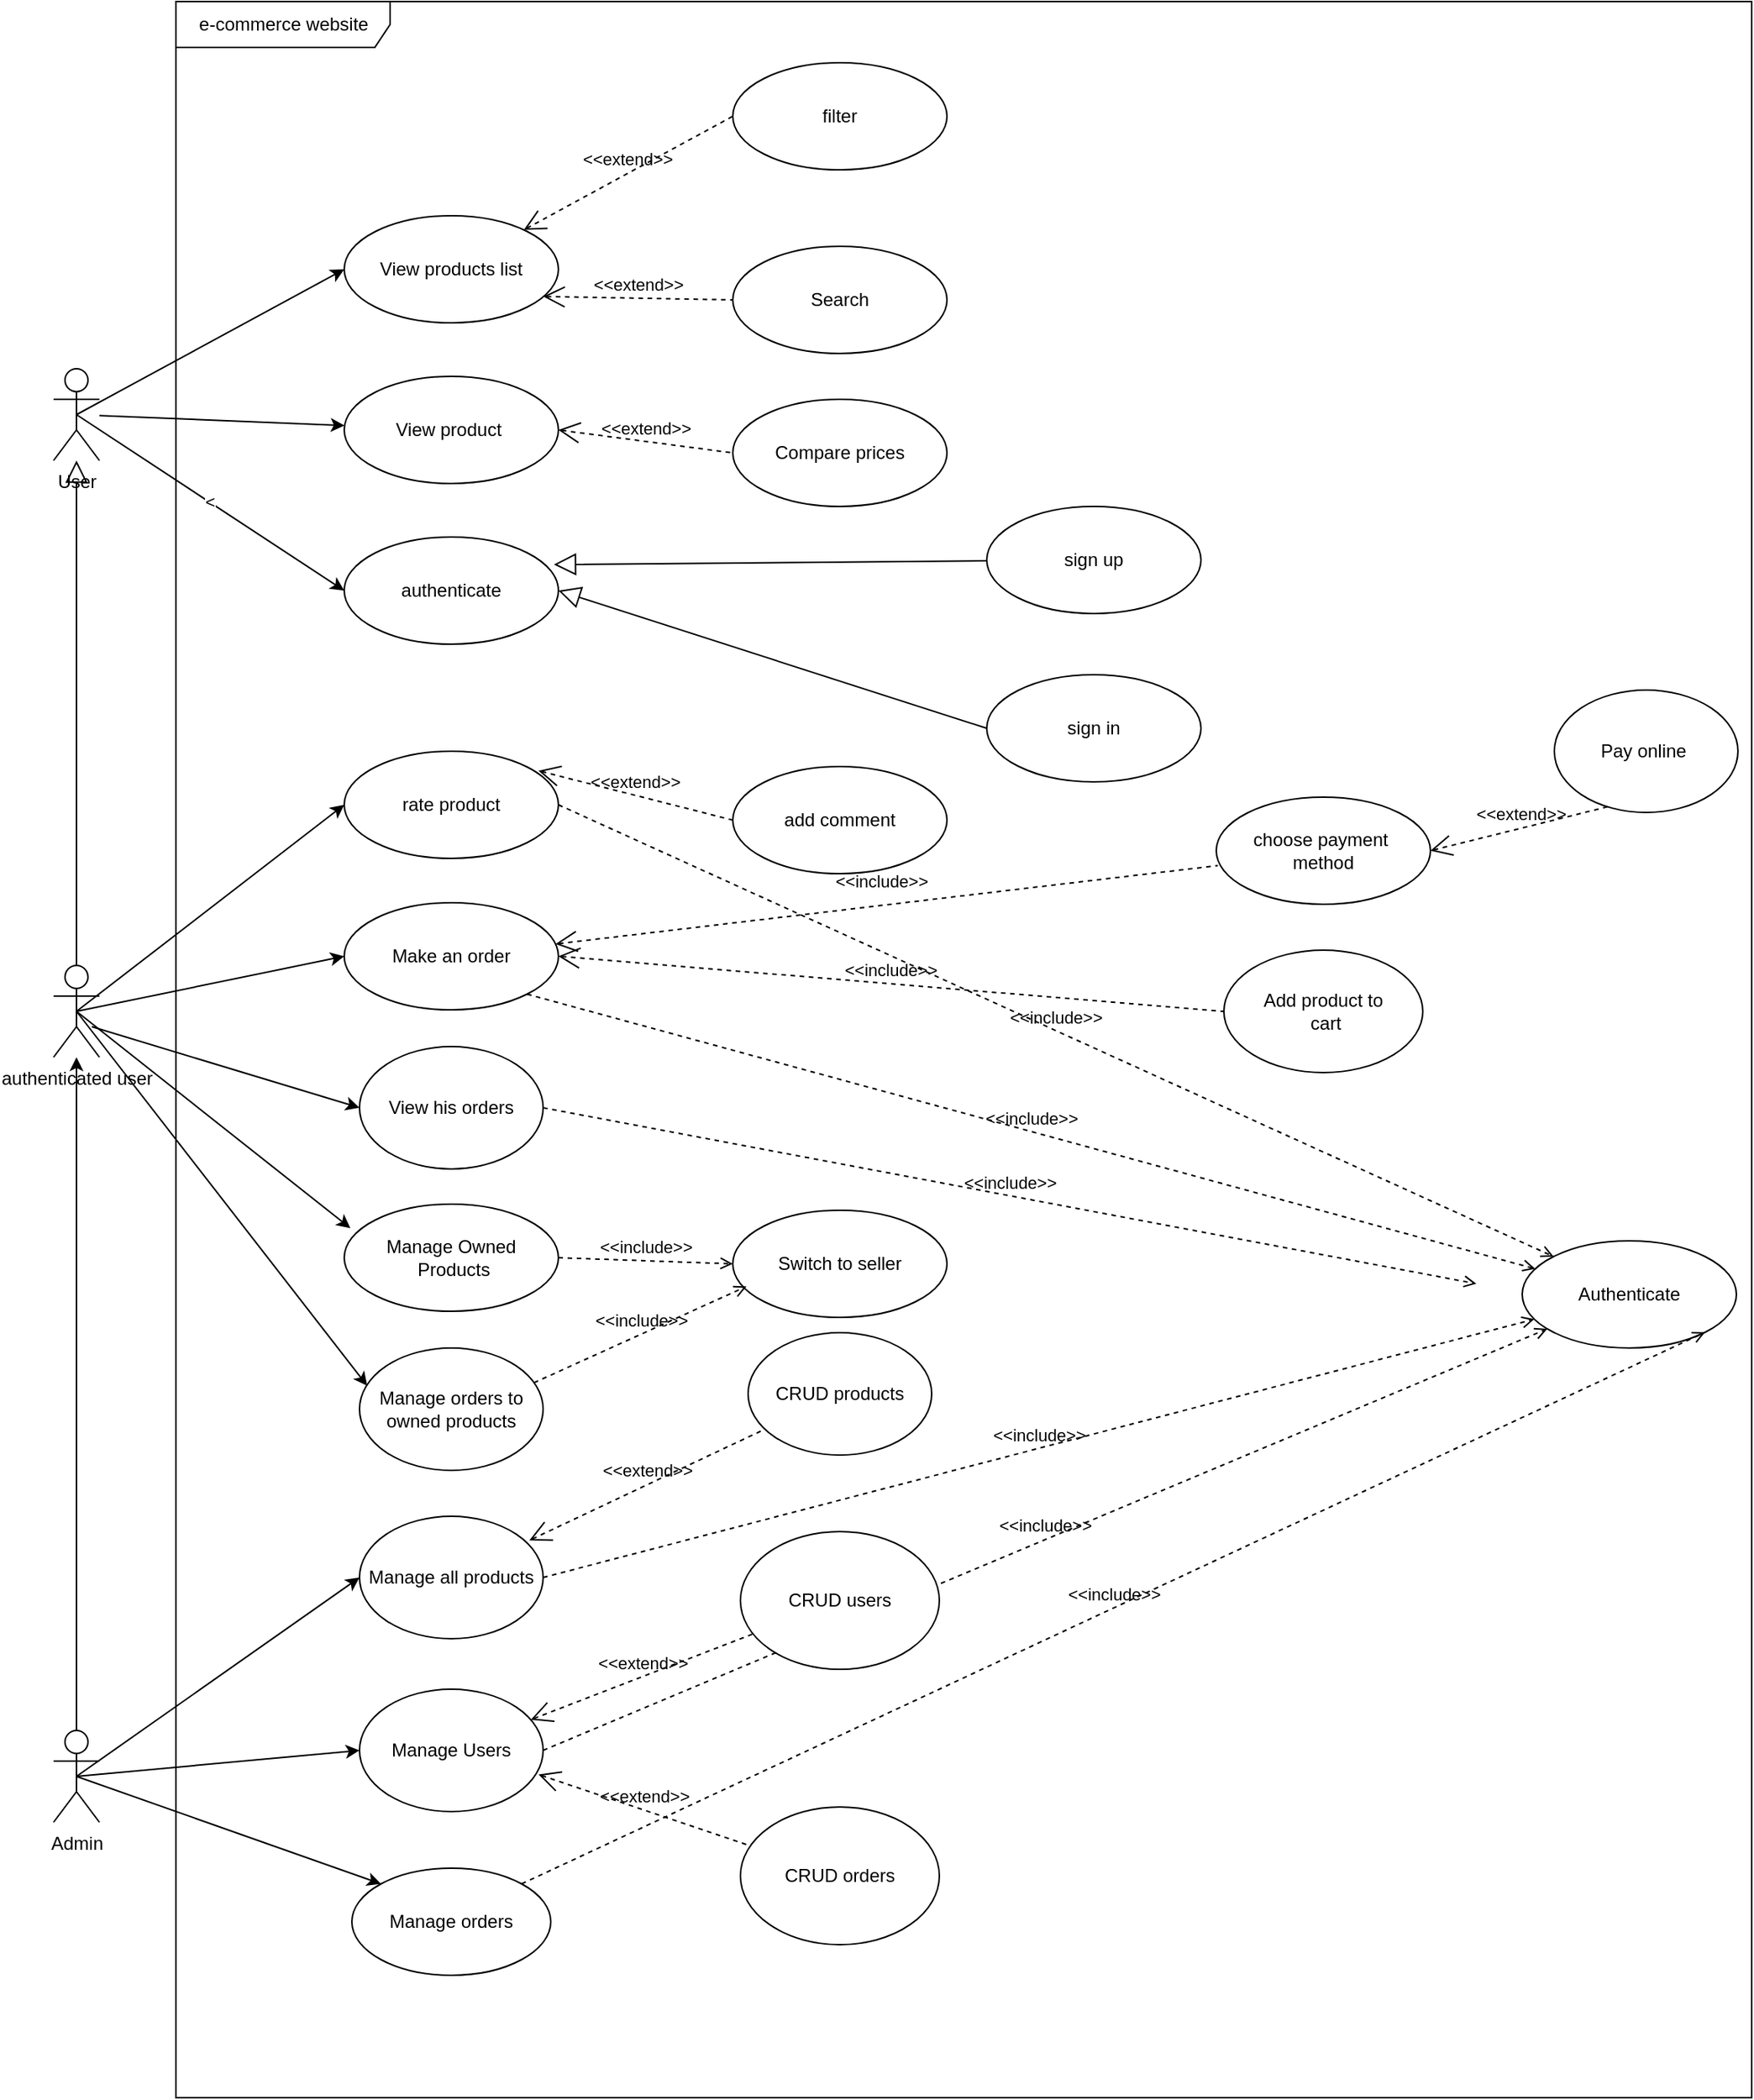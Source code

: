 <mxfile>
    <diagram id="31jGTCrCj4lVTNEMV_e0" name="Page-1">
        <mxGraphModel dx="998" dy="1666" grid="1" gridSize="10" guides="1" tooltips="1" connect="1" arrows="1" fold="1" page="1" pageScale="1" pageWidth="850" pageHeight="1100" math="0" shadow="0">
            <root>
                <mxCell id="0"/>
                <mxCell id="1" parent="0"/>
                <mxCell id="8" value="e-commerce website" style="shape=umlFrame;tabWidth=110;tabHeight=30;tabPosition=left;html=1;boundedLbl=1;labelInHeader=1;width=140;height=30;" parent="1" vertex="1">
                    <mxGeometry x="140" y="-210" width="1030" height="1370" as="geometry"/>
                </mxCell>
                <mxCell id="44" style="edgeStyle=none;html=1;exitX=0.5;exitY=0.5;exitDx=0;exitDy=0;exitPerimeter=0;entryX=0;entryY=0.5;entryDx=0;entryDy=0;" parent="1" source="11" target="SLYQz8XGx21b7xJF56s8-95" edge="1">
                    <mxGeometry relative="1" as="geometry">
                        <mxPoint x="285.88" y="758.23" as="targetPoint"/>
                    </mxGeometry>
                </mxCell>
                <mxCell id="45" style="edgeStyle=none;html=1;exitX=0.5;exitY=0.5;exitDx=0;exitDy=0;exitPerimeter=0;entryX=0;entryY=0.5;entryDx=0;entryDy=0;" parent="1" source="11" target="SLYQz8XGx21b7xJF56s8-96" edge="1">
                    <mxGeometry relative="1" as="geometry">
                        <mxPoint x="280" y="840" as="targetPoint"/>
                    </mxGeometry>
                </mxCell>
                <mxCell id="61" style="edgeStyle=none;html=1;exitX=0.5;exitY=0.5;exitDx=0;exitDy=0;exitPerimeter=0;entryX=0;entryY=0;entryDx=0;entryDy=0;" parent="1" source="11" target="59" edge="1">
                    <mxGeometry relative="1" as="geometry"/>
                </mxCell>
                <mxCell id="11" value="Admin" style="shape=umlActor;verticalLabelPosition=bottom;verticalAlign=top;html=1;outlineConnect=0;" parent="1" vertex="1">
                    <mxGeometry x="60" y="920" width="30" height="60" as="geometry"/>
                </mxCell>
                <mxCell id="81" style="edgeStyle=none;html=1;exitX=0.5;exitY=0;exitDx=0;exitDy=0;exitPerimeter=0;" parent="1" source="11" target="20" edge="1">
                    <mxGeometry relative="1" as="geometry">
                        <mxPoint x="75" y="750" as="sourcePoint"/>
                    </mxGeometry>
                </mxCell>
                <mxCell id="24" value="&amp;lt;" style="edgeStyle=none;html=1;exitX=0.5;exitY=0.5;exitDx=0;exitDy=0;exitPerimeter=0;entryX=0;entryY=0.5;entryDx=0;entryDy=0;" parent="1" source="13" target="77" edge="1">
                    <mxGeometry relative="1" as="geometry">
                        <mxPoint x="312.24" y="227.79" as="targetPoint"/>
                    </mxGeometry>
                </mxCell>
                <mxCell id="26" style="edgeStyle=none;html=1;exitX=0.5;exitY=0.5;exitDx=0;exitDy=0;exitPerimeter=0;entryX=0;entryY=0.5;entryDx=0;entryDy=0;" parent="1" source="13" target="25" edge="1">
                    <mxGeometry relative="1" as="geometry"/>
                </mxCell>
                <mxCell id="92" style="edgeStyle=none;html=1;" parent="1" source="13" target="90" edge="1">
                    <mxGeometry relative="1" as="geometry"/>
                </mxCell>
                <mxCell id="13" value="User" style="shape=umlActor;verticalLabelPosition=bottom;verticalAlign=top;html=1;outlineConnect=0;" parent="1" vertex="1">
                    <mxGeometry x="60" y="30" width="30" height="60" as="geometry"/>
                </mxCell>
                <mxCell id="28" style="edgeStyle=none;html=1;exitX=0.5;exitY=0.5;exitDx=0;exitDy=0;exitPerimeter=0;entryX=0;entryY=0.5;entryDx=0;entryDy=0;" parent="1" source="20" target="27" edge="1">
                    <mxGeometry relative="1" as="geometry"/>
                </mxCell>
                <mxCell id="31" style="edgeStyle=none;html=1;exitX=0.5;exitY=0.5;exitDx=0;exitDy=0;exitPerimeter=0;entryX=0;entryY=0.5;entryDx=0;entryDy=0;" parent="1" source="20" target="29" edge="1">
                    <mxGeometry relative="1" as="geometry"/>
                </mxCell>
                <mxCell id="83" style="edgeStyle=none;html=1;entryX=0.029;entryY=0.225;entryDx=0;entryDy=0;exitX=0.5;exitY=0.5;exitDx=0;exitDy=0;exitPerimeter=0;entryPerimeter=0;" parent="1" source="20" target="82" edge="1">
                    <mxGeometry relative="1" as="geometry"/>
                </mxCell>
                <mxCell id="20" value="authenticated user" style="shape=umlActor;html=1;verticalLabelPosition=bottom;verticalAlign=top;align=center;" parent="1" vertex="1">
                    <mxGeometry x="60" y="420" width="30" height="60" as="geometry"/>
                </mxCell>
                <mxCell id="21" value="" style="edgeStyle=none;html=1;endArrow=block;endFill=0;endSize=12;verticalAlign=bottom;exitX=0.5;exitY=0;exitDx=0;exitDy=0;exitPerimeter=0;" parent="1" source="20" target="13" edge="1">
                    <mxGeometry width="160" relative="1" as="geometry">
                        <mxPoint x="340" y="460" as="sourcePoint"/>
                        <mxPoint x="75" y="230" as="targetPoint"/>
                    </mxGeometry>
                </mxCell>
                <mxCell id="25" value="View products list" style="ellipse;whiteSpace=wrap;html=1;" parent="1" vertex="1">
                    <mxGeometry x="250" y="-70" width="140" height="70" as="geometry"/>
                </mxCell>
                <mxCell id="27" value="rate product" style="ellipse;whiteSpace=wrap;html=1;" parent="1" vertex="1">
                    <mxGeometry x="250" y="280" width="140" height="70" as="geometry"/>
                </mxCell>
                <mxCell id="29" value="Make an order" style="ellipse;whiteSpace=wrap;html=1;" parent="1" vertex="1">
                    <mxGeometry x="250" y="379" width="140" height="70" as="geometry"/>
                </mxCell>
                <mxCell id="33" value="Search" style="ellipse;whiteSpace=wrap;html=1;" parent="1" vertex="1">
                    <mxGeometry x="504" y="-50" width="140" height="70" as="geometry"/>
                </mxCell>
                <mxCell id="35" value="Authenticate" style="ellipse;whiteSpace=wrap;html=1;" parent="1" vertex="1">
                    <mxGeometry x="1020" y="600" width="140" height="70" as="geometry"/>
                </mxCell>
                <mxCell id="36" value="&amp;lt;&amp;lt;include&amp;gt;&amp;gt;" style="edgeStyle=none;html=1;endArrow=open;verticalAlign=bottom;dashed=1;labelBackgroundColor=none;exitX=1;exitY=1;exitDx=0;exitDy=0;" parent="1" source="29" target="35" edge="1">
                    <mxGeometry width="160" relative="1" as="geometry">
                        <mxPoint x="740" y="500" as="sourcePoint"/>
                        <mxPoint x="490" y="500" as="targetPoint"/>
                    </mxGeometry>
                </mxCell>
                <mxCell id="37" value="&amp;lt;&amp;lt;include&amp;gt;&amp;gt;" style="edgeStyle=none;html=1;endArrow=open;verticalAlign=bottom;dashed=1;labelBackgroundColor=none;entryX=0;entryY=0;entryDx=0;entryDy=0;exitX=1;exitY=0.5;exitDx=0;exitDy=0;" parent="1" source="27" target="35" edge="1">
                    <mxGeometry width="160" relative="1" as="geometry">
                        <mxPoint x="330" y="500" as="sourcePoint"/>
                        <mxPoint x="490" y="500" as="targetPoint"/>
                    </mxGeometry>
                </mxCell>
                <mxCell id="47" value="&amp;lt;&amp;lt;include&amp;gt;&amp;gt;" style="edgeStyle=none;html=1;endArrow=open;verticalAlign=bottom;dashed=1;labelBackgroundColor=none;exitX=1;exitY=0.5;exitDx=0;exitDy=0;" parent="1" source="SLYQz8XGx21b7xJF56s8-95" target="35" edge="1">
                    <mxGeometry width="160" relative="1" as="geometry">
                        <mxPoint x="420" y="745" as="sourcePoint"/>
                        <mxPoint x="590" y="750" as="targetPoint"/>
                    </mxGeometry>
                </mxCell>
                <mxCell id="49" value="&amp;lt;&amp;lt;include&amp;gt;&amp;gt;" style="edgeStyle=none;html=1;endArrow=open;verticalAlign=bottom;dashed=1;labelBackgroundColor=none;exitX=1;exitY=0.5;exitDx=0;exitDy=0;" parent="1" source="SLYQz8XGx21b7xJF56s8-96" target="35" edge="1">
                    <mxGeometry width="160" relative="1" as="geometry">
                        <mxPoint x="420" y="835" as="sourcePoint"/>
                        <mxPoint x="590" y="750" as="targetPoint"/>
                    </mxGeometry>
                </mxCell>
                <mxCell id="59" value="Manage orders" style="ellipse;whiteSpace=wrap;html=1;" parent="1" vertex="1">
                    <mxGeometry x="255" y="1010" width="130" height="70" as="geometry"/>
                </mxCell>
                <mxCell id="62" value="&amp;lt;&amp;lt;include&amp;gt;&amp;gt;" style="edgeStyle=none;html=1;endArrow=open;verticalAlign=bottom;dashed=1;labelBackgroundColor=none;entryX=1;entryY=1;entryDx=0;entryDy=0;exitX=1;exitY=0;exitDx=0;exitDy=0;" parent="1" source="59" target="35" edge="1">
                    <mxGeometry width="160" relative="1" as="geometry">
                        <mxPoint x="650" y="780" as="sourcePoint"/>
                        <mxPoint x="810" y="780" as="targetPoint"/>
                    </mxGeometry>
                </mxCell>
                <mxCell id="67" value="filter" style="ellipse;whiteSpace=wrap;html=1;" parent="1" vertex="1">
                    <mxGeometry x="504" y="-170" width="140" height="70" as="geometry"/>
                </mxCell>
                <mxCell id="68" value="&amp;lt;&amp;lt;extend&amp;gt;&amp;gt;" style="edgeStyle=none;html=1;startArrow=open;endArrow=none;startSize=12;verticalAlign=bottom;dashed=1;labelBackgroundColor=none;entryX=0;entryY=0.5;entryDx=0;entryDy=0;" parent="1" source="25" target="67" edge="1">
                    <mxGeometry width="160" relative="1" as="geometry">
                        <mxPoint x="420" y="240" as="sourcePoint"/>
                        <mxPoint x="580" y="240" as="targetPoint"/>
                    </mxGeometry>
                </mxCell>
                <mxCell id="69" value="add comment" style="ellipse;whiteSpace=wrap;html=1;" parent="1" vertex="1">
                    <mxGeometry x="504" y="290" width="140" height="70" as="geometry"/>
                </mxCell>
                <mxCell id="70" value="&amp;lt;&amp;lt;extend&amp;gt;&amp;gt;" style="edgeStyle=none;html=1;startArrow=open;endArrow=none;startSize=12;verticalAlign=bottom;dashed=1;labelBackgroundColor=none;entryX=0;entryY=0.5;entryDx=0;entryDy=0;exitX=0.907;exitY=0.182;exitDx=0;exitDy=0;exitPerimeter=0;" parent="1" source="27" target="69" edge="1">
                    <mxGeometry width="160" relative="1" as="geometry">
                        <mxPoint x="460" y="380" as="sourcePoint"/>
                        <mxPoint x="750" y="540" as="targetPoint"/>
                    </mxGeometry>
                </mxCell>
                <mxCell id="72" value="sign up" style="ellipse;whiteSpace=wrap;html=1;" parent="1" vertex="1">
                    <mxGeometry x="670" y="120" width="140" height="70" as="geometry"/>
                </mxCell>
                <mxCell id="73" value="sign in" style="ellipse;whiteSpace=wrap;html=1;" parent="1" vertex="1">
                    <mxGeometry x="670" y="230" width="140" height="70" as="geometry"/>
                </mxCell>
                <mxCell id="77" value="authenticate" style="ellipse;whiteSpace=wrap;html=1;" parent="1" vertex="1">
                    <mxGeometry x="250" y="140" width="140" height="70" as="geometry"/>
                </mxCell>
                <mxCell id="82" value="Manage Owned&lt;div&gt;&amp;nbsp;Products&lt;/div&gt;" style="ellipse;whiteSpace=wrap;html=1;" parent="1" vertex="1">
                    <mxGeometry x="250" y="576" width="140" height="70" as="geometry"/>
                </mxCell>
                <mxCell id="84" value="Switch to seller" style="ellipse;whiteSpace=wrap;html=1;" parent="1" vertex="1">
                    <mxGeometry x="504" y="580" width="140" height="70" as="geometry"/>
                </mxCell>
                <mxCell id="85" value="&amp;lt;&amp;lt;include&amp;gt;&amp;gt;" style="edgeStyle=none;html=1;endArrow=open;verticalAlign=bottom;dashed=1;labelBackgroundColor=none;exitX=1;exitY=0.5;exitDx=0;exitDy=0;entryX=0;entryY=0.5;entryDx=0;entryDy=0;" parent="1" source="82" target="84" edge="1">
                    <mxGeometry width="160" relative="1" as="geometry">
                        <mxPoint x="360" y="540" as="sourcePoint"/>
                        <mxPoint x="510" y="620" as="targetPoint"/>
                    </mxGeometry>
                </mxCell>
                <mxCell id="86" value="choose payment&amp;nbsp;&lt;div&gt;method&lt;/div&gt;" style="ellipse;whiteSpace=wrap;html=1;" parent="1" vertex="1">
                    <mxGeometry x="820" y="310" width="140" height="70" as="geometry"/>
                </mxCell>
                <mxCell id="87" value="&amp;lt;&amp;lt;include&amp;gt;&amp;gt;" style="edgeStyle=none;html=1;startArrow=open;endArrow=none;startSize=12;verticalAlign=bottom;dashed=1;labelBackgroundColor=none;entryX=0.007;entryY=0.639;entryDx=0;entryDy=0;entryPerimeter=0;" parent="1" source="29" target="86" edge="1">
                    <mxGeometry x="-0.014" y="7" width="160" relative="1" as="geometry">
                        <mxPoint x="350" y="670" as="sourcePoint"/>
                        <mxPoint x="510" y="670" as="targetPoint"/>
                        <mxPoint as="offset"/>
                    </mxGeometry>
                </mxCell>
                <mxCell id="88" value="" style="edgeStyle=none;html=1;endArrow=block;endFill=0;endSize=12;verticalAlign=bottom;entryX=0.979;entryY=0.257;entryDx=0;entryDy=0;entryPerimeter=0;" parent="1" source="72" target="77" edge="1">
                    <mxGeometry width="160" relative="1" as="geometry">
                        <mxPoint x="370" y="120" as="sourcePoint"/>
                        <mxPoint x="530" y="120" as="targetPoint"/>
                    </mxGeometry>
                </mxCell>
                <mxCell id="89" value="&amp;lt;&amp;lt;extend&amp;gt;&amp;gt;" style="edgeStyle=none;html=1;startArrow=open;endArrow=none;startSize=12;verticalAlign=bottom;dashed=1;labelBackgroundColor=none;entryX=0;entryY=0.5;entryDx=0;entryDy=0;exitX=0.929;exitY=0.754;exitDx=0;exitDy=0;exitPerimeter=0;" parent="1" source="25" target="33" edge="1">
                    <mxGeometry width="160" relative="1" as="geometry">
                        <mxPoint x="210" y="260" as="sourcePoint"/>
                        <mxPoint x="370" y="260" as="targetPoint"/>
                    </mxGeometry>
                </mxCell>
                <mxCell id="90" value="View product&amp;nbsp;" style="ellipse;whiteSpace=wrap;html=1;" parent="1" vertex="1">
                    <mxGeometry x="250" y="35" width="140" height="70" as="geometry"/>
                </mxCell>
                <mxCell id="93" value="" style="edgeStyle=none;html=1;endArrow=block;endFill=0;endSize=12;verticalAlign=bottom;exitX=0;exitY=0.5;exitDx=0;exitDy=0;entryX=1;entryY=0.5;entryDx=0;entryDy=0;" parent="1" source="73" target="77" edge="1">
                    <mxGeometry width="160" relative="1" as="geometry">
                        <mxPoint x="340" y="200" as="sourcePoint"/>
                        <mxPoint x="500" y="200" as="targetPoint"/>
                    </mxGeometry>
                </mxCell>
                <mxCell id="94" value="Compare prices" style="ellipse;whiteSpace=wrap;html=1;" parent="1" vertex="1">
                    <mxGeometry x="504" y="50" width="140" height="70" as="geometry"/>
                </mxCell>
                <mxCell id="95" value="&amp;lt;&amp;lt;extend&amp;gt;&amp;gt;" style="edgeStyle=none;html=1;startArrow=open;endArrow=none;startSize=12;verticalAlign=bottom;dashed=1;labelBackgroundColor=none;entryX=0;entryY=0.5;entryDx=0;entryDy=0;exitX=1;exitY=0.5;exitDx=0;exitDy=0;" parent="1" source="90" target="94" edge="1">
                    <mxGeometry width="160" relative="1" as="geometry">
                        <mxPoint x="590" y="220" as="sourcePoint"/>
                        <mxPoint x="750" y="220" as="targetPoint"/>
                    </mxGeometry>
                </mxCell>
                <mxCell id="SLYQz8XGx21b7xJF56s8-95" value="Manage all products" style="ellipse;whiteSpace=wrap;html=1;" parent="1" vertex="1">
                    <mxGeometry x="260" y="780" width="120" height="80" as="geometry"/>
                </mxCell>
                <mxCell id="SLYQz8XGx21b7xJF56s8-96" value="Manage Users" style="ellipse;whiteSpace=wrap;html=1;" parent="1" vertex="1">
                    <mxGeometry x="260" y="893" width="120" height="80" as="geometry"/>
                </mxCell>
                <mxCell id="SLYQz8XGx21b7xJF56s8-100" value="Add product to&lt;div&gt;&amp;nbsp;cart&lt;/div&gt;" style="ellipse;whiteSpace=wrap;html=1;" parent="1" vertex="1">
                    <mxGeometry x="825" y="410" width="130" height="80" as="geometry"/>
                </mxCell>
                <mxCell id="SLYQz8XGx21b7xJF56s8-101" value="&amp;lt;&amp;lt;include&amp;gt;&amp;gt;" style="edgeStyle=none;html=1;startArrow=open;endArrow=none;startSize=12;verticalAlign=bottom;dashed=1;labelBackgroundColor=none;entryX=0;entryY=0.5;entryDx=0;entryDy=0;exitX=1;exitY=0.5;exitDx=0;exitDy=0;" parent="1" source="29" target="SLYQz8XGx21b7xJF56s8-100" edge="1">
                    <mxGeometry width="160" relative="1" as="geometry">
                        <mxPoint x="463" y="480" as="sourcePoint"/>
                        <mxPoint x="860" y="385" as="targetPoint"/>
                    </mxGeometry>
                </mxCell>
                <mxCell id="SLYQz8XGx21b7xJF56s8-104" value="&amp;lt;&amp;lt;extend&amp;gt;&amp;gt;" style="edgeStyle=none;html=1;startArrow=open;endArrow=none;startSize=12;verticalAlign=bottom;dashed=1;labelBackgroundColor=none;exitX=0.925;exitY=0.197;exitDx=0;exitDy=0;exitPerimeter=0;" parent="1" source="SLYQz8XGx21b7xJF56s8-95" target="SLYQz8XGx21b7xJF56s8-105" edge="1">
                    <mxGeometry width="160" relative="1" as="geometry">
                        <mxPoint x="400" y="760" as="sourcePoint"/>
                        <mxPoint x="520" y="745" as="targetPoint"/>
                    </mxGeometry>
                </mxCell>
                <mxCell id="SLYQz8XGx21b7xJF56s8-105" value="CRUD products" style="ellipse;whiteSpace=wrap;html=1;" parent="1" vertex="1">
                    <mxGeometry x="514" y="660" width="120" height="80" as="geometry"/>
                </mxCell>
                <mxCell id="SLYQz8XGx21b7xJF56s8-107" value="&amp;lt;&amp;lt;extend&amp;gt;&amp;gt;" style="edgeStyle=none;html=1;startArrow=open;endArrow=none;startSize=12;verticalAlign=bottom;dashed=1;labelBackgroundColor=none;" parent="1" source="SLYQz8XGx21b7xJF56s8-96" target="SLYQz8XGx21b7xJF56s8-106" edge="1">
                    <mxGeometry width="160" relative="1" as="geometry">
                        <mxPoint x="400" y="840" as="sourcePoint"/>
                        <mxPoint x="520" y="825" as="targetPoint"/>
                    </mxGeometry>
                </mxCell>
                <mxCell id="SLYQz8XGx21b7xJF56s8-109" value="CRUD orders" style="ellipse;whiteSpace=wrap;html=1;" parent="1" vertex="1">
                    <mxGeometry x="509" y="970" width="130" height="90" as="geometry"/>
                </mxCell>
                <mxCell id="SLYQz8XGx21b7xJF56s8-110" value="&amp;lt;&amp;lt;extend&amp;gt;&amp;gt;" style="edgeStyle=none;html=1;startArrow=open;endArrow=none;startSize=12;verticalAlign=bottom;dashed=1;labelBackgroundColor=none;exitX=0.975;exitY=0.697;exitDx=0;exitDy=0;exitPerimeter=0;" parent="1" source="SLYQz8XGx21b7xJF56s8-96" target="SLYQz8XGx21b7xJF56s8-109" edge="1">
                    <mxGeometry width="160" relative="1" as="geometry">
                        <mxPoint x="400" y="940" as="sourcePoint"/>
                        <mxPoint x="520" y="925" as="targetPoint"/>
                    </mxGeometry>
                </mxCell>
                <mxCell id="SLYQz8XGx21b7xJF56s8-111" value="Manage orders to&lt;div&gt;owned products&lt;/div&gt;" style="ellipse;whiteSpace=wrap;html=1;" parent="1" vertex="1">
                    <mxGeometry x="260" y="670" width="120" height="80" as="geometry"/>
                </mxCell>
                <mxCell id="SLYQz8XGx21b7xJF56s8-113" style="edgeStyle=none;html=1;entryX=0.042;entryY=0.309;entryDx=0;entryDy=0;entryPerimeter=0;exitX=0.5;exitY=0.5;exitDx=0;exitDy=0;exitPerimeter=0;" parent="1" source="20" target="SLYQz8XGx21b7xJF56s8-111" edge="1">
                    <mxGeometry relative="1" as="geometry">
                        <mxPoint x="100" y="468" as="sourcePoint"/>
                        <mxPoint x="330" y="585" as="targetPoint"/>
                    </mxGeometry>
                </mxCell>
                <mxCell id="SLYQz8XGx21b7xJF56s8-106" value="CRUD users" style="ellipse;whiteSpace=wrap;html=1;" parent="1" vertex="1">
                    <mxGeometry x="509" y="790" width="130" height="90" as="geometry"/>
                </mxCell>
                <mxCell id="SLYQz8XGx21b7xJF56s8-120" value="&amp;lt;&amp;lt;include&amp;gt;&amp;gt;" style="edgeStyle=none;html=1;endArrow=open;verticalAlign=bottom;dashed=1;labelBackgroundColor=none;exitX=0.95;exitY=0.284;exitDx=0;exitDy=0;exitPerimeter=0;entryX=0.064;entryY=0.711;entryDx=0;entryDy=0;entryPerimeter=0;" parent="1" source="SLYQz8XGx21b7xJF56s8-111" target="84" edge="1">
                    <mxGeometry width="160" relative="1" as="geometry">
                        <mxPoint x="415" y="605" as="sourcePoint"/>
                        <mxPoint x="525" y="605" as="targetPoint"/>
                    </mxGeometry>
                </mxCell>
                <mxCell id="SLYQz8XGx21b7xJF56s8-121" value="&amp;lt;&amp;lt;extend&amp;gt;&amp;gt;" style="edgeStyle=none;html=1;startArrow=open;endArrow=none;startSize=12;verticalAlign=bottom;dashed=1;labelBackgroundColor=none;entryX=0.308;entryY=0.947;entryDx=0;entryDy=0;entryPerimeter=0;exitX=1;exitY=0.5;exitDx=0;exitDy=0;" parent="1" source="86" target="SLYQz8XGx21b7xJF56s8-122" edge="1">
                    <mxGeometry width="160" relative="1" as="geometry">
                        <mxPoint x="940" y="340" as="sourcePoint"/>
                        <mxPoint x="540" y="335" as="targetPoint"/>
                    </mxGeometry>
                </mxCell>
                <mxCell id="SLYQz8XGx21b7xJF56s8-122" value="Pay online&amp;nbsp;" style="ellipse;whiteSpace=wrap;html=1;" parent="1" vertex="1">
                    <mxGeometry x="1041" y="240" width="120" height="80" as="geometry"/>
                </mxCell>
                <mxCell id="SLYQz8XGx21b7xJF56s8-123" value="View his orders" style="ellipse;whiteSpace=wrap;html=1;" parent="1" vertex="1">
                    <mxGeometry x="260" y="473" width="120" height="80" as="geometry"/>
                </mxCell>
                <mxCell id="SLYQz8XGx21b7xJF56s8-124" style="edgeStyle=none;html=1;exitX=0.5;exitY=0.5;exitDx=0;exitDy=0;exitPerimeter=0;entryX=0;entryY=0.5;entryDx=0;entryDy=0;" parent="1" target="SLYQz8XGx21b7xJF56s8-123" edge="1">
                    <mxGeometry relative="1" as="geometry">
                        <mxPoint x="85" y="460" as="sourcePoint"/>
                        <mxPoint x="290" y="435" as="targetPoint"/>
                    </mxGeometry>
                </mxCell>
                <mxCell id="SLYQz8XGx21b7xJF56s8-125" value="&amp;lt;&amp;lt;include&amp;gt;&amp;gt;" style="edgeStyle=none;html=1;endArrow=open;verticalAlign=bottom;dashed=1;labelBackgroundColor=none;exitX=1;exitY=0.5;exitDx=0;exitDy=0;" parent="1" source="SLYQz8XGx21b7xJF56s8-123" edge="1">
                    <mxGeometry width="160" relative="1" as="geometry">
                        <mxPoint x="409" y="460" as="sourcePoint"/>
                        <mxPoint x="990" y="628" as="targetPoint"/>
                    </mxGeometry>
                </mxCell>
            </root>
        </mxGraphModel>
    </diagram>
</mxfile>